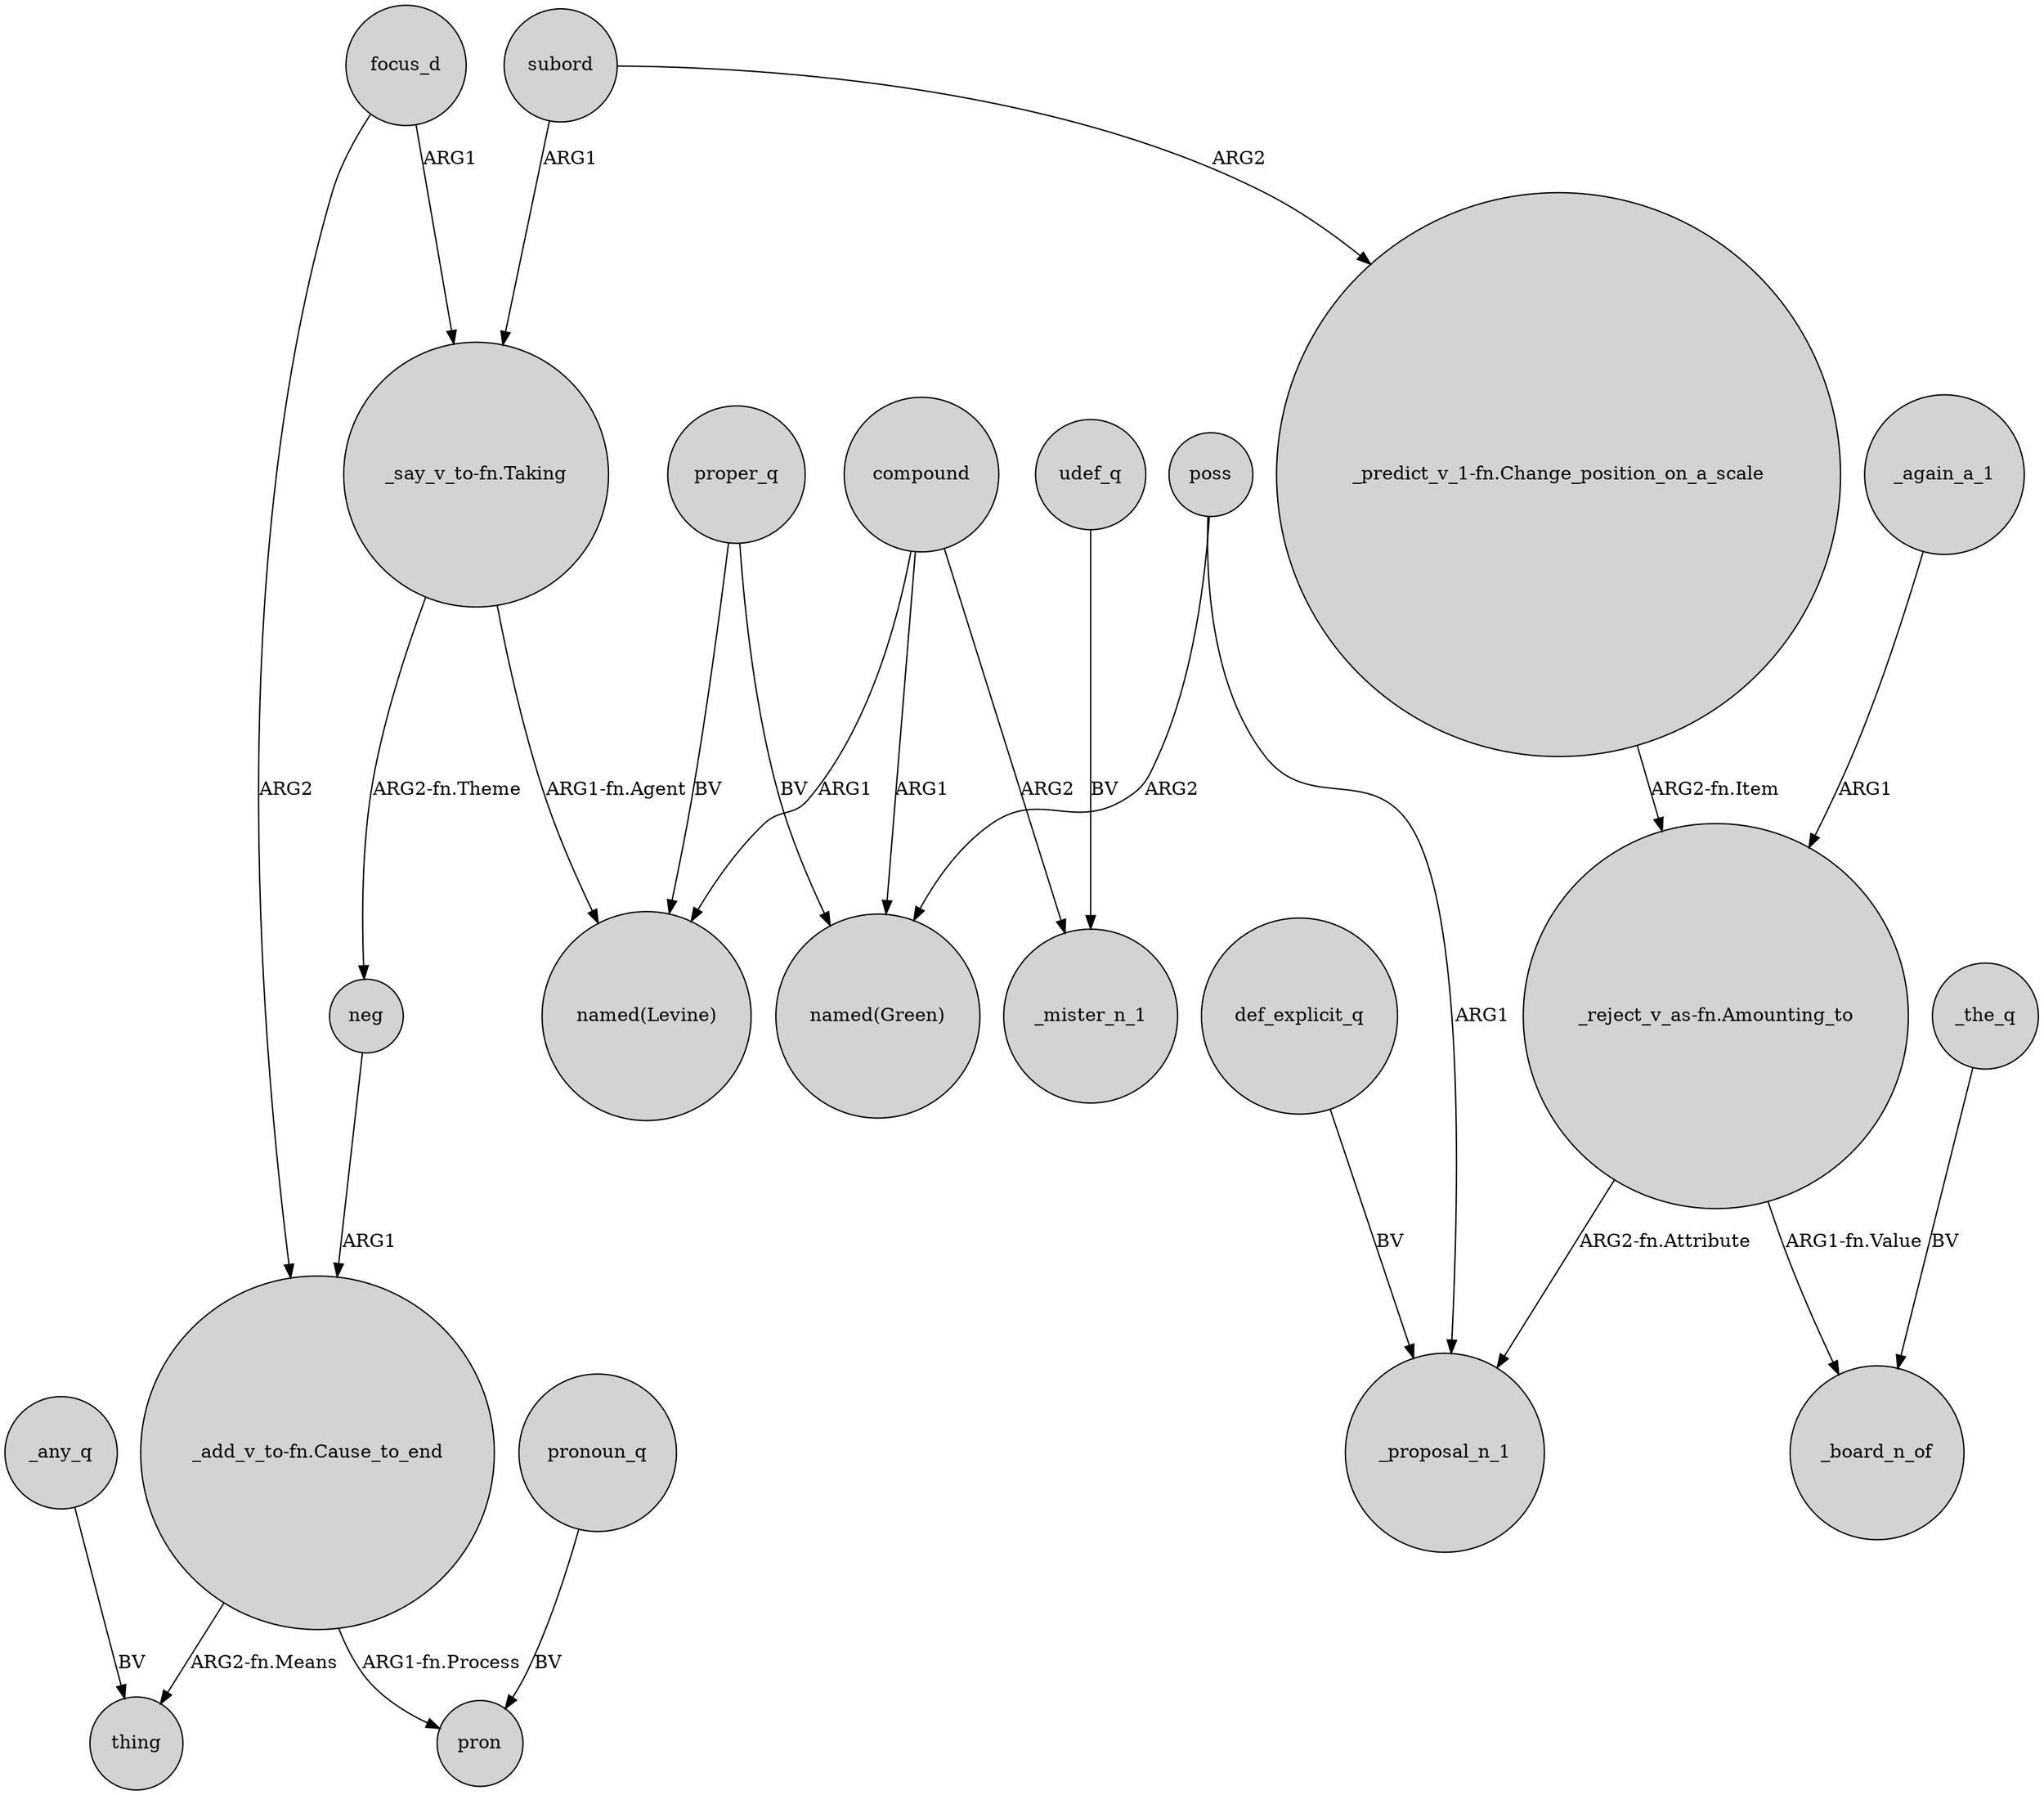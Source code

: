 digraph {
	node [shape=circle style=filled]
	focus_d -> "_add_v_to-fn.Cause_to_end" [label=ARG2]
	compound -> _mister_n_1 [label=ARG2]
	focus_d -> "_say_v_to-fn.Taking" [label=ARG1]
	subord -> "_predict_v_1-fn.Change_position_on_a_scale" [label=ARG2]
	compound -> "named(Levine)" [label=ARG1]
	_any_q -> thing [label=BV]
	poss -> _proposal_n_1 [label=ARG1]
	"_say_v_to-fn.Taking" -> neg [label="ARG2-fn.Theme"]
	udef_q -> _mister_n_1 [label=BV]
	_the_q -> _board_n_of [label=BV]
	proper_q -> "named(Levine)" [label=BV]
	"_reject_v_as-fn.Amounting_to" -> _proposal_n_1 [label="ARG2-fn.Attribute"]
	pronoun_q -> pron [label=BV]
	compound -> "named(Green)" [label=ARG1]
	subord -> "_say_v_to-fn.Taking" [label=ARG1]
	_again_a_1 -> "_reject_v_as-fn.Amounting_to" [label=ARG1]
	"_say_v_to-fn.Taking" -> "named(Levine)" [label="ARG1-fn.Agent"]
	"_predict_v_1-fn.Change_position_on_a_scale" -> "_reject_v_as-fn.Amounting_to" [label="ARG2-fn.Item"]
	"_reject_v_as-fn.Amounting_to" -> _board_n_of [label="ARG1-fn.Value"]
	poss -> "named(Green)" [label=ARG2]
	"_add_v_to-fn.Cause_to_end" -> thing [label="ARG2-fn.Means"]
	def_explicit_q -> _proposal_n_1 [label=BV]
	proper_q -> "named(Green)" [label=BV]
	neg -> "_add_v_to-fn.Cause_to_end" [label=ARG1]
	"_add_v_to-fn.Cause_to_end" -> pron [label="ARG1-fn.Process"]
}
